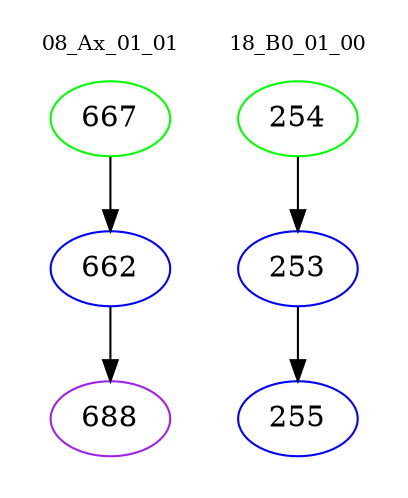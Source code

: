 digraph{
subgraph cluster_0 {
color = white
label = "08_Ax_01_01";
fontsize=10;
T0_667 [label="667", color="green"]
T0_667 -> T0_662 [color="black"]
T0_662 [label="662", color="blue"]
T0_662 -> T0_688 [color="black"]
T0_688 [label="688", color="purple"]
}
subgraph cluster_1 {
color = white
label = "18_B0_01_00";
fontsize=10;
T1_254 [label="254", color="green"]
T1_254 -> T1_253 [color="black"]
T1_253 [label="253", color="blue"]
T1_253 -> T1_255 [color="black"]
T1_255 [label="255", color="blue"]
}
}
